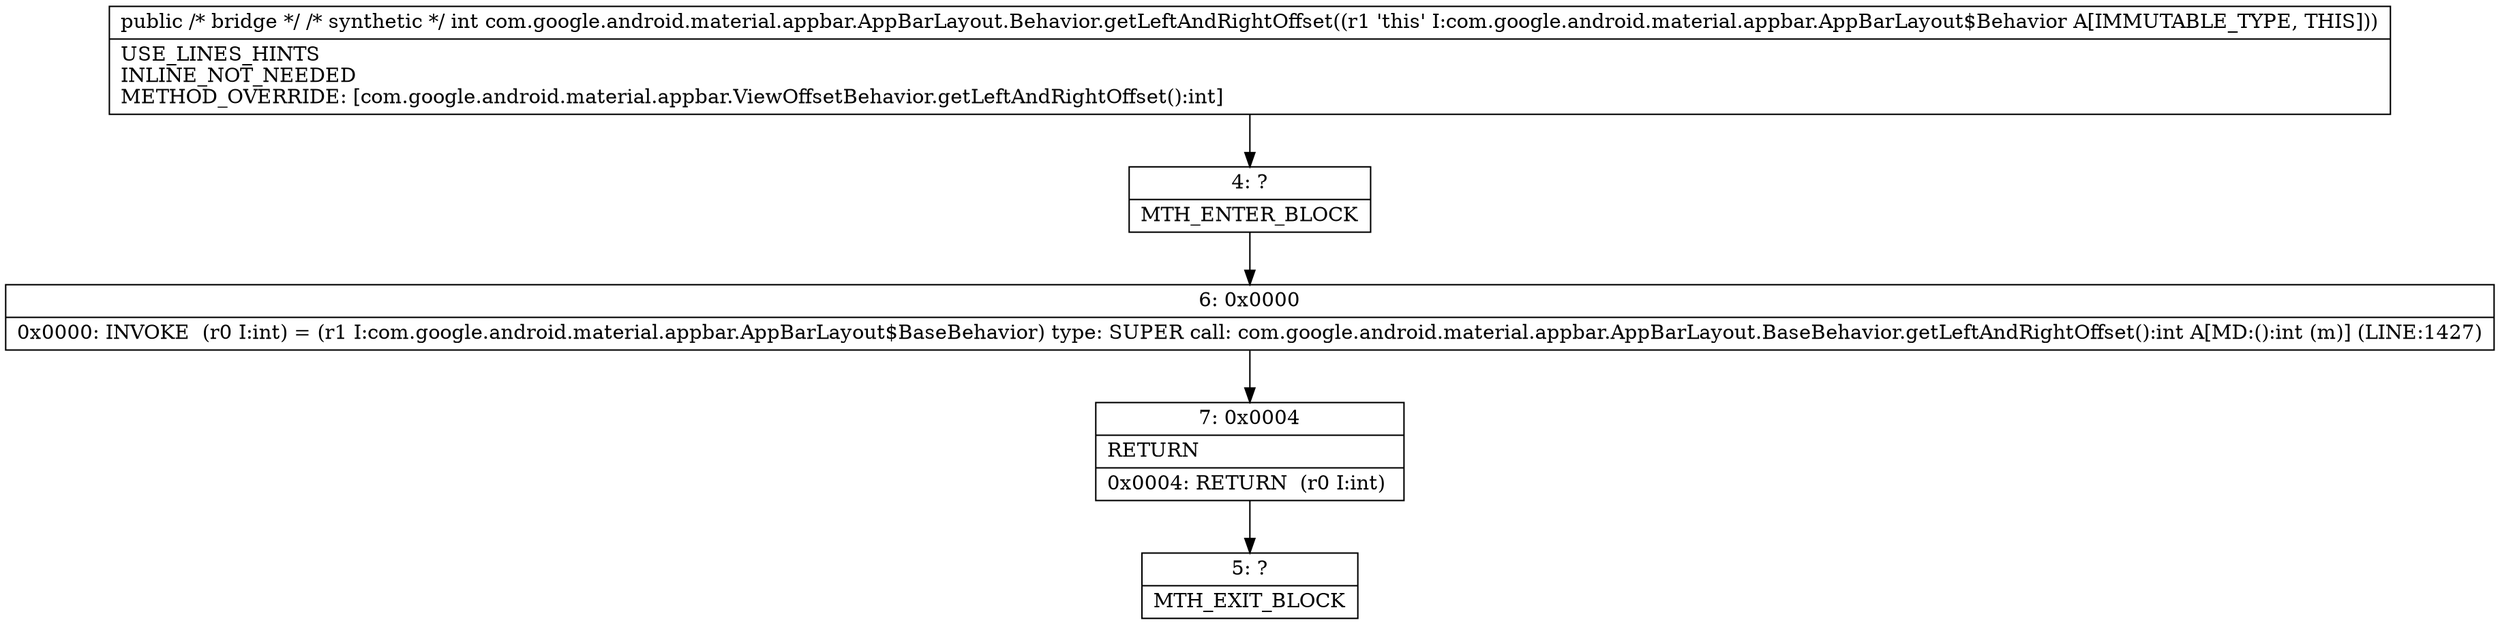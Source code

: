 digraph "CFG forcom.google.android.material.appbar.AppBarLayout.Behavior.getLeftAndRightOffset()I" {
Node_4 [shape=record,label="{4\:\ ?|MTH_ENTER_BLOCK\l}"];
Node_6 [shape=record,label="{6\:\ 0x0000|0x0000: INVOKE  (r0 I:int) = (r1 I:com.google.android.material.appbar.AppBarLayout$BaseBehavior) type: SUPER call: com.google.android.material.appbar.AppBarLayout.BaseBehavior.getLeftAndRightOffset():int A[MD:():int (m)] (LINE:1427)\l}"];
Node_7 [shape=record,label="{7\:\ 0x0004|RETURN\l|0x0004: RETURN  (r0 I:int) \l}"];
Node_5 [shape=record,label="{5\:\ ?|MTH_EXIT_BLOCK\l}"];
MethodNode[shape=record,label="{public \/* bridge *\/ \/* synthetic *\/ int com.google.android.material.appbar.AppBarLayout.Behavior.getLeftAndRightOffset((r1 'this' I:com.google.android.material.appbar.AppBarLayout$Behavior A[IMMUTABLE_TYPE, THIS]))  | USE_LINES_HINTS\lINLINE_NOT_NEEDED\lMETHOD_OVERRIDE: [com.google.android.material.appbar.ViewOffsetBehavior.getLeftAndRightOffset():int]\l}"];
MethodNode -> Node_4;Node_4 -> Node_6;
Node_6 -> Node_7;
Node_7 -> Node_5;
}


